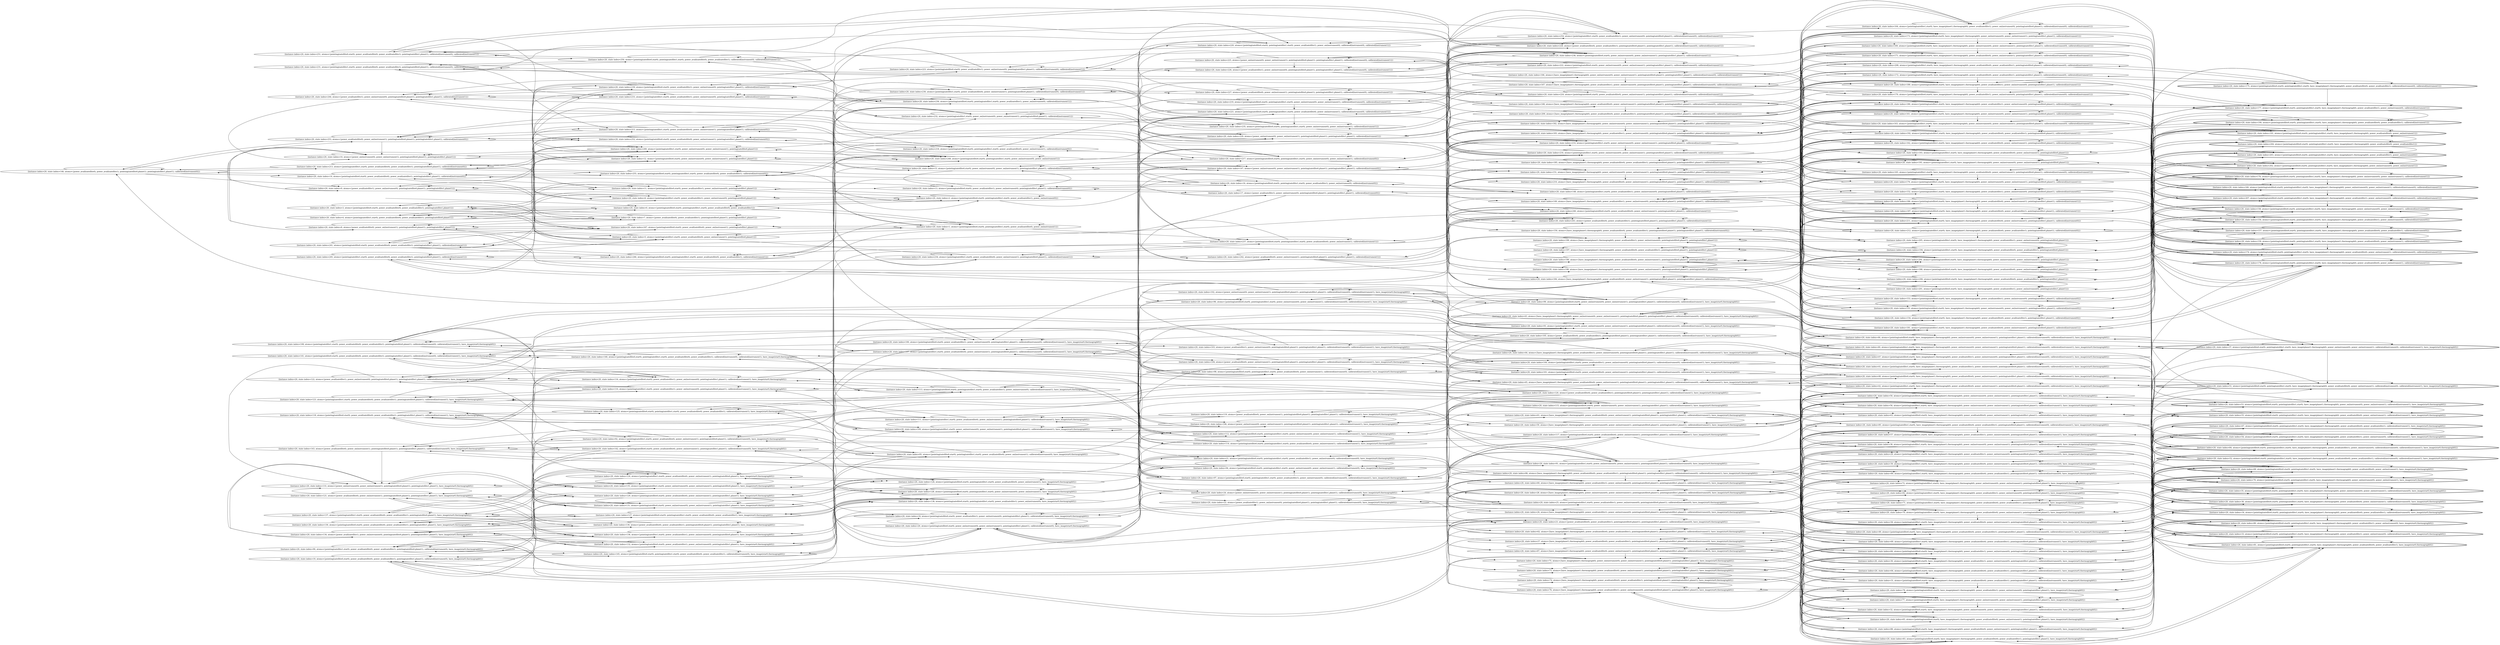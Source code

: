 digraph {
rankdir="LR"
s146[label="(instance index=20, state index=146, atoms={power_avail(satellite0), power_avail(satellite1), pointing(satellite0,planet1), pointing(satellite1,planet1), calibrated(instrument0)})"]
s7[label="(instance index=20, state index=7, atoms={power_avail(satellite0), power_avail(satellite1), pointing(satellite0,planet1), pointing(satellite1,planet1)})"]
s105[label="(instance index=20, state index=105, atoms={power_avail(satellite0), power_avail(satellite1), pointing(satellite0,planet1), pointing(satellite1,planet1), calibrated(instrument0), calibrated(instrument1), have_image(star0,thermograph0)})"]
s23[label="(instance index=20, state index=23, atoms={power_avail(satellite0), power_avail(satellite1), pointing(satellite0,planet1), pointing(satellite1,planet1), calibrated(instrument0), have_image(star0,thermograph0)})"]
s139[label="(instance index=20, state index=139, atoms={power_avail(satellite0), power_avail(satellite1), pointing(satellite0,planet1), pointing(satellite1,planet1), have_image(star0,thermograph0)})"]
s120[label="(instance index=20, state index=120, atoms={power_avail(satellite0), power_avail(satellite1), pointing(satellite0,planet1), pointing(satellite1,planet1), calibrated(instrument1), have_image(star0,thermograph0)})"]
s228[label="(instance index=20, state index=228, atoms={power_avail(satellite0), power_avail(satellite1), pointing(satellite0,planet1), pointing(satellite1,planet1), calibrated(instrument0), calibrated(instrument1)})"]
s243[label="(instance index=20, state index=243, atoms={power_avail(satellite0), power_avail(satellite1), pointing(satellite0,planet1), pointing(satellite1,planet1), calibrated(instrument1)})"]
s9[label="(instance index=20, state index=9, atoms={power_avail(satellite1), power_on(instrument0), pointing(satellite0,planet1), pointing(satellite1,planet1)})"]
s122[label="(instance index=20, state index=122, atoms={power_avail(satellite1), power_on(instrument0), pointing(satellite0,planet1), pointing(satellite1,planet1), calibrated(instrument1), have_image(star0,thermograph0)})"]
s134[label="(instance index=20, state index=134, atoms={power_avail(satellite1), power_on(instrument0), pointing(satellite0,planet1), pointing(satellite1,planet1), have_image(star0,thermograph0)})"]
s14[label="(instance index=20, state index=14, atoms={pointing(satellite0,star0), power_avail(satellite0), power_avail(satellite1), pointing(satellite1,planet1), calibrated(instrument0)})"]
s253[label="(instance index=20, state index=253, atoms={power_avail(satellite0), power_on(instrument1), pointing(satellite0,planet1), pointing(satellite1,planet1), calibrated(instrument0)})"]
s213[label="(instance index=20, state index=213, atoms={pointing(satellite1,star0), power_avail(satellite0), power_avail(satellite1), pointing(satellite0,planet1), calibrated(instrument0)})"]
s10[label="(instance index=20, state index=10, atoms={power_on(instrument0), power_on(instrument1), pointing(satellite0,planet1), pointing(satellite1,planet1)})"]
s3[label="(instance index=20, state index=3, atoms={pointing(satellite0,star0), power_avail(satellite0), power_avail(satellite1), pointing(satellite1,planet1)})"]
s8[label="(instance index=20, state index=8, atoms={power_avail(satellite0), power_on(instrument1), pointing(satellite0,planet1), pointing(satellite1,planet1)})"]
s4[label="(instance index=20, state index=4, atoms={pointing(satellite1,star0), power_avail(satellite0), power_avail(satellite1), pointing(satellite0,planet1)})"]
s19[label="(instance index=20, state index=19, atoms={pointing(satellite0,star0), power_avail(satellite0), power_avail(satellite1), pointing(satellite1,planet1), calibrated(instrument0), have_image(star0,thermograph0)})"]
s141[label="(instance index=20, state index=141, atoms={pointing(satellite0,star0), power_avail(satellite0), power_avail(satellite1), pointing(satellite1,planet1), calibrated(instrument0), calibrated(instrument1), have_image(star0,thermograph0)})"]
s143[label="(instance index=20, state index=143, atoms={power_avail(satellite0), power_on(instrument1), pointing(satellite0,planet1), pointing(satellite1,planet1), calibrated(instrument0), have_image(star0,thermograph0)})"]
s108[label="(instance index=20, state index=108, atoms={pointing(satellite1,star0), power_avail(satellite0), power_avail(satellite1), pointing(satellite0,planet1), calibrated(instrument0), calibrated(instrument1), have_image(star0,thermograph0)})"]
s90[label="(instance index=20, state index=90, atoms={pointing(satellite1,star0), power_avail(satellite0), power_avail(satellite1), pointing(satellite0,planet1), calibrated(instrument0), have_image(star0,thermograph0)})"]
s133[label="(instance index=20, state index=133, atoms={power_on(instrument0), power_on(instrument1), pointing(satellite0,planet1), pointing(satellite1,planet1), have_image(star0,thermograph0)})"]
s130[label="(instance index=20, state index=130, atoms={pointing(satellite0,star0), power_avail(satellite0), power_avail(satellite1), pointing(satellite1,planet1), have_image(star0,thermograph0)})"]
s118[label="(instance index=20, state index=118, atoms={pointing(satellite0,star0), power_avail(satellite0), power_avail(satellite1), pointing(satellite1,planet1), calibrated(instrument1), have_image(star0,thermograph0)})"]
s137[label="(instance index=20, state index=137, atoms={pointing(satellite1,star0), power_avail(satellite0), power_avail(satellite1), pointing(satellite0,planet1), have_image(star0,thermograph0)})"]
s123[label="(instance index=20, state index=123, atoms={pointing(satellite1,star0), power_avail(satellite0), power_avail(satellite1), pointing(satellite0,planet1), calibrated(instrument1), have_image(star0,thermograph0)})"]
s121[label="(instance index=20, state index=121, atoms={power_avail(satellite0), power_on(instrument1), pointing(satellite0,planet1), pointing(satellite1,planet1), have_image(star0,thermograph0)})"]
s245[label="(instance index=20, state index=245, atoms={pointing(satellite1,star0), power_avail(satellite0), power_avail(satellite1), pointing(satellite0,planet1), calibrated(instrument1)})"]
s231[label="(instance index=20, state index=231, atoms={pointing(satellite1,star0), power_avail(satellite0), power_avail(satellite1), pointing(satellite0,planet1), calibrated(instrument0), calibrated(instrument1)})"]
s251[label="(instance index=20, state index=251, atoms={pointing(satellite0,star0), power_avail(satellite0), power_avail(satellite1), pointing(satellite1,planet1), calibrated(instrument0), calibrated(instrument1)})"]
s244[label="(instance index=20, state index=244, atoms={power_avail(satellite1), power_on(instrument0), pointing(satellite0,planet1), pointing(satellite1,planet1), calibrated(instrument1)})"]
s241[label="(instance index=20, state index=241, atoms={pointing(satellite0,star0), power_avail(satellite0), power_avail(satellite1), pointing(satellite1,planet1), calibrated(instrument1)})"]
s6[label="(instance index=20, state index=6, atoms={pointing(satellite1,star0), power_avail(satellite1), power_on(instrument0), pointing(satellite0,planet1)})"]
s11[label="(instance index=20, state index=11, atoms={pointing(satellite0,star0), power_avail(satellite1), power_on(instrument0), pointing(satellite1,planet1)})"]
s110[label="(instance index=20, state index=110, atoms={pointing(satellite1,star0), power_avail(satellite1), power_on(instrument0), pointing(satellite0,planet1), calibrated(instrument1), have_image(star0,thermograph0)})"]
s116[label="(instance index=20, state index=116, atoms={pointing(satellite0,star0), power_avail(satellite1), power_on(instrument0), pointing(satellite1,planet1), calibrated(instrument1), have_image(star0,thermograph0)})"]
s136[label="(instance index=20, state index=136, atoms={pointing(satellite1,star0), power_avail(satellite1), power_on(instrument0), pointing(satellite0,planet1), have_image(star0,thermograph0)})"]
s132[label="(instance index=20, state index=132, atoms={pointing(satellite0,star0), power_avail(satellite1), power_on(instrument0), pointing(satellite1,planet1), have_image(star0,thermograph0)})"]
s255[label="(instance index=20, state index=255, atoms={pointing(satellite0,star0), pointing(satellite1,star0), power_avail(satellite0), power_avail(satellite1), calibrated(instrument0)})"]
s252[label="(instance index=20, state index=252, atoms={pointing(satellite0,star0), power_avail(satellite0), power_on(instrument1), pointing(satellite1,planet1), calibrated(instrument0)})"]
s215[label="(instance index=20, state index=215, atoms={pointing(satellite1,star0), power_avail(satellite0), power_on(instrument1), pointing(satellite0,planet1), calibrated(instrument0)})"]
s12[label="(instance index=20, state index=12, atoms={pointing(satellite0,star0), power_on(instrument0), power_on(instrument1), pointing(satellite1,planet1)})"]
s249[label="(instance index=20, state index=249, atoms={pointing(satellite1,star0), power_on(instrument0), power_on(instrument1), pointing(satellite0,planet1)})"]
s247[label="(instance index=20, state index=247, atoms={pointing(satellite0,star0), power_avail(satellite0), power_on(instrument1), pointing(satellite1,planet1)})"]
s0[label="(instance index=20, state index=0, atoms={pointing(satellite0,star0), pointing(satellite1,star0), power_avail(satellite0), power_avail(satellite1)})"]
s5[label="(instance index=20, state index=5, atoms={pointing(satellite1,star0), power_avail(satellite0), power_on(instrument1), pointing(satellite0,planet1)})"]
s145[label="(instance index=20, state index=145, atoms={pointing(satellite0,star0), pointing(satellite1,star0), power_avail(satellite0), power_avail(satellite1), calibrated(instrument0), have_image(star0,thermograph0)})"]
s142[label="(instance index=20, state index=142, atoms={pointing(satellite0,star0), power_avail(satellite0), power_on(instrument1), pointing(satellite1,planet1), calibrated(instrument0), have_image(star0,thermograph0)})"]
s140[label="(instance index=20, state index=140, atoms={pointing(satellite0,star0), pointing(satellite1,star0), power_avail(satellite0), power_avail(satellite1), calibrated(instrument0), calibrated(instrument1), have_image(star0,thermograph0)})"]
s92[label="(instance index=20, state index=92, atoms={pointing(satellite1,star0), power_avail(satellite0), power_on(instrument1), pointing(satellite0,planet1), calibrated(instrument0), have_image(star0,thermograph0)})"]
s131[label="(instance index=20, state index=131, atoms={pointing(satellite0,star0), power_on(instrument0), power_on(instrument1), pointing(satellite1,planet1), have_image(star0,thermograph0)})"]
s135[label="(instance index=20, state index=135, atoms={pointing(satellite1,star0), power_on(instrument0), power_on(instrument1), pointing(satellite0,planet1), have_image(star0,thermograph0)})"]
s129[label="(instance index=20, state index=129, atoms={pointing(satellite0,star0), power_avail(satellite0), power_on(instrument1), pointing(satellite1,planet1), have_image(star0,thermograph0)})"]
s127[label="(instance index=20, state index=127, atoms={pointing(satellite0,star0), pointing(satellite1,star0), power_avail(satellite0), power_avail(satellite1), have_image(star0,thermograph0)})"]
s125[label="(instance index=20, state index=125, atoms={pointing(satellite0,star0), pointing(satellite1,star0), power_avail(satellite0), power_avail(satellite1), calibrated(instrument1), have_image(star0,thermograph0)})"]
s124[label="(instance index=20, state index=124, atoms={pointing(satellite1,star0), power_avail(satellite0), power_on(instrument1), pointing(satellite0,planet1), have_image(star0,thermograph0)})"]
s250[label="(instance index=20, state index=250, atoms={pointing(satellite0,star0), pointing(satellite1,star0), power_avail(satellite0), power_avail(satellite1), calibrated(instrument0), calibrated(instrument1)})"]
s246[label="(instance index=20, state index=246, atoms={pointing(satellite0,star0), pointing(satellite1,star0), power_avail(satellite0), power_avail(satellite1), calibrated(instrument1)})"]
s233[label="(instance index=20, state index=233, atoms={pointing(satellite1,star0), power_avail(satellite1), power_on(instrument0), pointing(satellite0,planet1), calibrated(instrument1)})"]
s239[label="(instance index=20, state index=239, atoms={pointing(satellite0,star0), power_avail(satellite1), power_on(instrument0), pointing(satellite1,planet1), calibrated(instrument1)})"]
s2[label="(instance index=20, state index=2, atoms={pointing(satellite0,star0), pointing(satellite1,star0), power_avail(satellite1), power_on(instrument0)})"]
s13[label="(instance index=20, state index=13, atoms={pointing(satellite0,star0), power_avail(satellite1), power_on(instrument0), pointing(satellite1,planet1), calibrated(instrument0)})"]
s15[label="(instance index=20, state index=15, atoms={pointing(satellite0,star0), power_on(instrument0), power_on(instrument1), pointing(satellite1,planet1), calibrated(instrument0)})"]
s113[label="(instance index=20, state index=113, atoms={pointing(satellite0,star0), pointing(satellite1,star0), power_avail(satellite1), power_on(instrument0), calibrated(instrument1), have_image(star0,thermograph0)})"]
s100[label="(instance index=20, state index=100, atoms={pointing(satellite0,star0), power_avail(satellite1), power_on(instrument0), pointing(satellite1,planet1), calibrated(instrument0), calibrated(instrument1), have_image(star0,thermograph0)})"]
s138[label="(instance index=20, state index=138, atoms={pointing(satellite0,star0), pointing(satellite1,star0), power_avail(satellite1), power_on(instrument0), have_image(star0,thermograph0)})"]
s18[label="(instance index=20, state index=18, atoms={pointing(satellite0,star0), power_avail(satellite1), power_on(instrument0), pointing(satellite1,planet1), calibrated(instrument0), have_image(star0,thermograph0)})"]
s20[label="(instance index=20, state index=20, atoms={pointing(satellite0,star0), power_on(instrument0), power_on(instrument1), pointing(satellite1,planet1), calibrated(instrument0), have_image(star0,thermograph0)})"]
s218[label="(instance index=20, state index=218, atoms={pointing(satellite0,star0), pointing(satellite1,star0), power_avail(satellite0), power_on(instrument1), calibrated(instrument0)})"]
s230[label="(instance index=20, state index=230, atoms={pointing(satellite1,star0), power_avail(satellite0), power_on(instrument1), pointing(satellite0,planet1), calibrated(instrument0), calibrated(instrument1)})"]
s248[label="(instance index=20, state index=248, atoms={pointing(satellite0,star0), pointing(satellite1,star0), power_on(instrument0), power_on(instrument1)})"]
s232[label="(instance index=20, state index=232, atoms={pointing(satellite1,star0), power_on(instrument0), power_on(instrument1), pointing(satellite0,planet1), calibrated(instrument1)})"]
s1[label="(instance index=20, state index=1, atoms={pointing(satellite0,star0), pointing(satellite1,star0), power_avail(satellite0), power_on(instrument1)})"]
s234[label="(instance index=20, state index=234, atoms={pointing(satellite1,star0), power_avail(satellite0), power_on(instrument1), pointing(satellite0,planet1), calibrated(instrument1)})"]
s95[label="(instance index=20, state index=95, atoms={pointing(satellite0,star0), pointing(satellite1,star0), power_avail(satellite0), power_on(instrument1), calibrated(instrument0), have_image(star0,thermograph0)})"]
s107[label="(instance index=20, state index=107, atoms={pointing(satellite1,star0), power_avail(satellite0), power_on(instrument1), pointing(satellite0,planet1), calibrated(instrument0), calibrated(instrument1), have_image(star0,thermograph0)})"]
s128[label="(instance index=20, state index=128, atoms={pointing(satellite0,star0), pointing(satellite1,star0), power_on(instrument0), power_on(instrument1), have_image(star0,thermograph0)})"]
s109[label="(instance index=20, state index=109, atoms={pointing(satellite1,star0), power_on(instrument0), power_on(instrument1), pointing(satellite0,planet1), calibrated(instrument1), have_image(star0,thermograph0)})"]
s126[label="(instance index=20, state index=126, atoms={pointing(satellite0,star0), pointing(satellite1,star0), power_avail(satellite0), power_on(instrument1), have_image(star0,thermograph0)})"]
s111[label="(instance index=20, state index=111, atoms={pointing(satellite1,star0), power_avail(satellite0), power_on(instrument1), pointing(satellite0,planet1), calibrated(instrument1), have_image(star0,thermograph0)})"]
s236[label="(instance index=20, state index=236, atoms={pointing(satellite0,star0), pointing(satellite1,star0), power_avail(satellite1), power_on(instrument0), calibrated(instrument1)})"]
s223[label="(instance index=20, state index=223, atoms={pointing(satellite0,star0), power_avail(satellite1), power_on(instrument0), pointing(satellite1,planet1), calibrated(instrument0), calibrated(instrument1)})"]
s16[label="(instance index=20, state index=16, atoms={pointing(satellite0,star0), pointing(satellite1,star0), power_avail(satellite1), power_on(instrument0), calibrated(instrument0)})"]
s17[label="(instance index=20, state index=17, atoms={power_avail(satellite1), power_on(instrument0), pointing(satellite0,planet1), pointing(satellite1,planet1), calibrated(instrument0)})"]
s217[label="(instance index=20, state index=217, atoms={pointing(satellite0,star0), pointing(satellite1,star0), power_on(instrument0), power_on(instrument1), calibrated(instrument0)})"]
s147[label="(instance index=20, state index=147, atoms={power_on(instrument0), power_on(instrument1), pointing(satellite0,planet1), pointing(satellite1,planet1), calibrated(instrument0)})"]
s97[label="(instance index=20, state index=97, atoms={pointing(satellite0,star0), pointing(satellite1,star0), power_avail(satellite1), power_on(instrument0), calibrated(instrument0), calibrated(instrument1), have_image(star0,thermograph0)})"]
s103[label="(instance index=20, state index=103, atoms={power_avail(satellite1), power_on(instrument0), pointing(satellite0,planet1), pointing(satellite1,planet1), calibrated(instrument0), calibrated(instrument1), have_image(star0,thermograph0)})"]
s219[label="(instance index=20, state index=219, atoms={pointing(satellite0,star0), pointing(satellite1,star0), power_on(instrument0), power_on(instrument1), calibrated(instrument0), calibrated(instrument1)})"]
s225[label="(instance index=20, state index=225, atoms={power_on(instrument0), power_on(instrument1), pointing(satellite0,planet1), pointing(satellite1,planet1), calibrated(instrument0), calibrated(instrument1)})"]
s21[label="(instance index=20, state index=21, atoms={pointing(satellite0,star0), pointing(satellite1,star0), power_avail(satellite1), power_on(instrument0), calibrated(instrument0), have_image(star0,thermograph0)})"]
s22[label="(instance index=20, state index=22, atoms={power_avail(satellite1), power_on(instrument0), pointing(satellite0,planet1), pointing(satellite1,planet1), calibrated(instrument0), have_image(star0,thermograph0)})"]
s94[label="(instance index=20, state index=94, atoms={pointing(satellite0,star0), pointing(satellite1,star0), power_on(instrument0), power_on(instrument1), calibrated(instrument0), have_image(star0,thermograph0)})"]
s24[label="(instance index=20, state index=24, atoms={power_on(instrument0), power_on(instrument1), pointing(satellite0,planet1), pointing(satellite1,planet1), calibrated(instrument0), have_image(star0,thermograph0)})"]
s96[label="(instance index=20, state index=96, atoms={pointing(satellite0,star0), pointing(satellite1,star0), power_on(instrument0), power_on(instrument1), calibrated(instrument0), calibrated(instrument1), have_image(star0,thermograph0)})"]
s102[label="(instance index=20, state index=102, atoms={power_on(instrument0), power_on(instrument1), pointing(satellite0,planet1), pointing(satellite1,planet1), calibrated(instrument0), calibrated(instrument1), have_image(star0,thermograph0)})"]
s221[label="(instance index=20, state index=221, atoms={pointing(satellite0,star0), pointing(satellite1,star0), power_avail(satellite0), power_on(instrument1), calibrated(instrument0), calibrated(instrument1)})"]
s227[label="(instance index=20, state index=227, atoms={power_avail(satellite0), power_on(instrument1), pointing(satellite0,planet1), pointing(satellite1,planet1), calibrated(instrument0), calibrated(instrument1)})"]
s235[label="(instance index=20, state index=235, atoms={pointing(satellite0,star0), pointing(satellite1,star0), power_on(instrument0), power_on(instrument1), calibrated(instrument1)})"]
s229[label="(instance index=20, state index=229, atoms={power_on(instrument0), power_on(instrument1), pointing(satellite0,planet1), pointing(satellite1,planet1), calibrated(instrument1)})"]
s237[label="(instance index=20, state index=237, atoms={pointing(satellite0,star0), pointing(satellite1,star0), power_avail(satellite0), power_on(instrument1), calibrated(instrument1)})"]
s242[label="(instance index=20, state index=242, atoms={power_avail(satellite0), power_on(instrument1), pointing(satellite0,planet1), pointing(satellite1,planet1), calibrated(instrument1)})"]
s98[label="(instance index=20, state index=98, atoms={pointing(satellite0,star0), pointing(satellite1,star0), power_avail(satellite0), power_on(instrument1), calibrated(instrument0), calibrated(instrument1), have_image(star0,thermograph0)})"]
s104[label="(instance index=20, state index=104, atoms={power_avail(satellite0), power_on(instrument1), pointing(satellite0,planet1), pointing(satellite1,planet1), calibrated(instrument0), calibrated(instrument1), have_image(star0,thermograph0)})"]
s112[label="(instance index=20, state index=112, atoms={pointing(satellite0,star0), pointing(satellite1,star0), power_on(instrument0), power_on(instrument1), calibrated(instrument1), have_image(star0,thermograph0)})"]
s106[label="(instance index=20, state index=106, atoms={power_on(instrument0), power_on(instrument1), pointing(satellite0,planet1), pointing(satellite1,planet1), calibrated(instrument1), have_image(star0,thermograph0)})"]
s114[label="(instance index=20, state index=114, atoms={pointing(satellite0,star0), pointing(satellite1,star0), power_avail(satellite0), power_on(instrument1), calibrated(instrument1), have_image(star0,thermograph0)})"]
s119[label="(instance index=20, state index=119, atoms={power_avail(satellite0), power_on(instrument1), pointing(satellite0,planet1), pointing(satellite1,planet1), calibrated(instrument1), have_image(star0,thermograph0)})"]
s220[label="(instance index=20, state index=220, atoms={pointing(satellite0,star0), pointing(satellite1,star0), power_avail(satellite1), power_on(instrument0), calibrated(instrument0), calibrated(instrument1)})"]
s226[label="(instance index=20, state index=226, atoms={power_avail(satellite1), power_on(instrument0), pointing(satellite0,planet1), pointing(satellite1,planet1), calibrated(instrument0), calibrated(instrument1)})"]
s148[label="(instance index=20, state index=148, atoms={pointing(satellite1,star0), power_avail(satellite1), power_on(instrument0), pointing(satellite0,planet1), calibrated(instrument0)})"]
s149[label="(instance index=20, state index=149, atoms={have_image(planet1,thermograph0), power_avail(satellite1), power_on(instrument0), pointing(satellite0,planet1), pointing(satellite1,planet1), calibrated(instrument0)})"]
s150[label="(instance index=20, state index=150, atoms={have_image(planet1,thermograph0), power_avail(satellite0), power_avail(satellite1), pointing(satellite0,planet1), pointing(satellite1,planet1), calibrated(instrument0)})"]
s214[label="(instance index=20, state index=214, atoms={pointing(satellite1,star0), power_on(instrument0), power_on(instrument1), pointing(satellite0,planet1), calibrated(instrument0)})"]
s151[label="(instance index=20, state index=151, atoms={have_image(planet1,thermograph0), power_on(instrument0), power_on(instrument1), pointing(satellite0,planet1), pointing(satellite1,planet1), calibrated(instrument0)})"]
s144[label="(instance index=20, state index=144, atoms={pointing(satellite1,star0), power_avail(satellite1), power_on(instrument0), pointing(satellite0,planet1), calibrated(instrument0), calibrated(instrument1), have_image(star0,thermograph0)})"]
s44[label="(instance index=20, state index=44, atoms={have_image(planet1,thermograph0), power_avail(satellite1), power_on(instrument0), pointing(satellite0,planet1), pointing(satellite1,planet1), calibrated(instrument0), calibrated(instrument1), have_image(star0,thermograph0)})"]
s210[label="(instance index=20, state index=210, atoms={have_image(planet1,thermograph0), power_avail(satellite0), power_on(instrument1), pointing(satellite0,planet1), pointing(satellite1,planet1), calibrated(instrument0)})"]
s216[label="(instance index=20, state index=216, atoms={pointing(satellite1,star0), power_on(instrument0), power_on(instrument1), pointing(satellite0,planet1), calibrated(instrument0), calibrated(instrument1)})"]
s222[label="(instance index=20, state index=222, atoms={pointing(satellite0,star0), power_on(instrument0), power_on(instrument1), pointing(satellite1,planet1), calibrated(instrument0), calibrated(instrument1)})"]
s166[label="(instance index=20, state index=166, atoms={have_image(planet1,thermograph0), power_on(instrument0), power_on(instrument1), pointing(satellite0,planet1), pointing(satellite1,planet1), calibrated(instrument0), calibrated(instrument1)})"]
s25[label="(instance index=20, state index=25, atoms={pointing(satellite1,star0), power_avail(satellite1), power_on(instrument0), pointing(satellite0,planet1), calibrated(instrument0), have_image(star0,thermograph0)})"]
s26[label="(instance index=20, state index=26, atoms={have_image(planet1,thermograph0), power_avail(satellite1), power_on(instrument0), pointing(satellite0,planet1), pointing(satellite1,planet1), calibrated(instrument0), have_image(star0,thermograph0)})"]
s27[label="(instance index=20, state index=27, atoms={have_image(planet1,thermograph0), power_avail(satellite0), power_avail(satellite1), pointing(satellite0,planet1), pointing(satellite1,planet1), calibrated(instrument0), have_image(star0,thermograph0)})"]
s91[label="(instance index=20, state index=91, atoms={pointing(satellite1,star0), power_on(instrument0), power_on(instrument1), pointing(satellite0,planet1), calibrated(instrument0), have_image(star0,thermograph0)})"]
s28[label="(instance index=20, state index=28, atoms={have_image(planet1,thermograph0), power_on(instrument0), power_on(instrument1), pointing(satellite0,planet1), pointing(satellite1,planet1), calibrated(instrument0), have_image(star0,thermograph0)})"]
s87[label="(instance index=20, state index=87, atoms={have_image(planet1,thermograph0), power_avail(satellite0), power_on(instrument1), pointing(satellite0,planet1), pointing(satellite1,planet1), calibrated(instrument0), have_image(star0,thermograph0)})"]
s60[label="(instance index=20, state index=60, atoms={have_image(planet1,thermograph0), power_avail(satellite1), power_on(instrument0), pointing(satellite0,planet1), pointing(satellite1,planet1), calibrated(instrument1), have_image(star0,thermograph0)})"]
s73[label="(instance index=20, state index=73, atoms={have_image(planet1,thermograph0), power_avail(satellite0), power_on(instrument1), pointing(satellite0,planet1), pointing(satellite1,planet1), have_image(star0,thermograph0)})"]
s209[label="(instance index=20, state index=209, atoms={have_image(planet1,thermograph0), power_avail(satellite0), power_avail(satellite1), pointing(satellite0,planet1), pointing(satellite1,planet1), calibrated(instrument0), calibrated(instrument1)})"]
s61[label="(instance index=20, state index=61, atoms={have_image(planet1,thermograph0), power_avail(satellite0), power_on(instrument1), pointing(satellite0,planet1), pointing(satellite1,planet1), calibrated(instrument1), have_image(star0,thermograph0)})"]
s197[label="(instance index=20, state index=197, atoms={have_image(planet1,thermograph0), power_avail(satellite0), power_avail(satellite1), pointing(satellite0,planet1), pointing(satellite1,planet1)})"]
s74[label="(instance index=20, state index=74, atoms={have_image(planet1,thermograph0), power_avail(satellite0), power_avail(satellite1), pointing(satellite0,planet1), pointing(satellite1,planet1), have_image(star0,thermograph0)})"]
s198[label="(instance index=20, state index=198, atoms={have_image(planet1,thermograph0), power_on(instrument0), power_on(instrument1), pointing(satellite0,planet1), pointing(satellite1,planet1)})"]
s76[label="(instance index=20, state index=76, atoms={have_image(planet1,thermograph0), power_avail(satellite1), power_on(instrument0), pointing(satellite0,planet1), pointing(satellite1,planet1), have_image(star0,thermograph0)})"]
s183[label="(instance index=20, state index=183, atoms={have_image(planet1,thermograph0), power_avail(satellite1), power_on(instrument0), pointing(satellite0,planet1), pointing(satellite1,planet1), calibrated(instrument1)})"]
s199[label="(instance index=20, state index=199, atoms={have_image(planet1,thermograph0), power_avail(satellite1), power_on(instrument0), pointing(satellite0,planet1), pointing(satellite1,planet1)})"]
s184[label="(instance index=20, state index=184, atoms={have_image(planet1,thermograph0), power_avail(satellite0), power_on(instrument1), pointing(satellite0,planet1), pointing(satellite1,planet1), calibrated(instrument1)})"]
s182[label="(instance index=20, state index=182, atoms={have_image(planet1,thermograph0), power_on(instrument0), power_on(instrument1), pointing(satellite0,planet1), pointing(satellite1,planet1), calibrated(instrument1)})"]
s75[label="(instance index=20, state index=75, atoms={have_image(planet1,thermograph0), power_on(instrument0), power_on(instrument1), pointing(satellite0,planet1), pointing(satellite1,planet1), have_image(star0,thermograph0)})"]
s43[label="(instance index=20, state index=43, atoms={have_image(planet1,thermograph0), power_on(instrument0), power_on(instrument1), pointing(satellite0,planet1), pointing(satellite1,planet1), calibrated(instrument0), calibrated(instrument1), have_image(star0,thermograph0)})"]
s185[label="(instance index=20, state index=185, atoms={have_image(planet1,thermograph0), power_avail(satellite0), power_avail(satellite1), pointing(satellite0,planet1), pointing(satellite1,planet1), calibrated(instrument1)})"]
s196[label="(instance index=20, state index=196, atoms={have_image(planet1,thermograph0), power_avail(satellite0), power_on(instrument1), pointing(satellite0,planet1), pointing(satellite1,planet1)})"]
s59[label="(instance index=20, state index=59, atoms={have_image(planet1,thermograph0), power_on(instrument0), power_on(instrument1), pointing(satellite0,planet1), pointing(satellite1,planet1), calibrated(instrument1), have_image(star0,thermograph0)})"]
s62[label="(instance index=20, state index=62, atoms={have_image(planet1,thermograph0), power_avail(satellite0), power_avail(satellite1), pointing(satellite0,planet1), pointing(satellite1,planet1), calibrated(instrument1), have_image(star0,thermograph0)})"]
s45[label="(instance index=20, state index=45, atoms={have_image(planet1,thermograph0), power_avail(satellite0), power_on(instrument1), pointing(satellite0,planet1), pointing(satellite1,planet1), calibrated(instrument0), calibrated(instrument1), have_image(star0,thermograph0)})"]
s167[label="(instance index=20, state index=167, atoms={have_image(planet1,thermograph0), power_avail(satellite1), power_on(instrument0), pointing(satellite0,planet1), pointing(satellite1,planet1), calibrated(instrument0), calibrated(instrument1)})"]
s168[label="(instance index=20, state index=168, atoms={have_image(planet1,thermograph0), power_avail(satellite0), power_on(instrument1), pointing(satellite0,planet1), pointing(satellite1,planet1), calibrated(instrument0), calibrated(instrument1)})"]
s254[label="(instance index=20, state index=254, atoms={pointing(satellite1,star0), power_avail(satellite1), power_on(instrument0), pointing(satellite0,planet1), calibrated(instrument0), calibrated(instrument1)})"]
s117[label="(instance index=20, state index=117, atoms={pointing(satellite0,star0), power_avail(satellite0), power_on(instrument1), pointing(satellite1,planet1), calibrated(instrument1), have_image(star0,thermograph0)})"]
s115[label="(instance index=20, state index=115, atoms={pointing(satellite0,star0), power_on(instrument0), power_on(instrument1), pointing(satellite1,planet1), calibrated(instrument1), have_image(star0,thermograph0)})"]
s86[label="(instance index=20, state index=86, atoms={have_image(planet1,thermograph0), power_avail(satellite0), power_avail(satellite1), pointing(satellite0,planet1), pointing(satellite1,planet1), calibrated(instrument0), calibrated(instrument1), have_image(star0,thermograph0)})"]
s101[label="(instance index=20, state index=101, atoms={pointing(satellite0,star0), power_avail(satellite0), power_on(instrument1), pointing(satellite1,planet1), calibrated(instrument0), calibrated(instrument1), have_image(star0,thermograph0)})"]
s240[label="(instance index=20, state index=240, atoms={pointing(satellite0,star0), power_avail(satellite0), power_on(instrument1), pointing(satellite1,planet1), calibrated(instrument1)})"]
s238[label="(instance index=20, state index=238, atoms={pointing(satellite0,star0), power_on(instrument0), power_on(instrument1), pointing(satellite1,planet1), calibrated(instrument1)})"]
s224[label="(instance index=20, state index=224, atoms={pointing(satellite0,star0), power_avail(satellite0), power_on(instrument1), pointing(satellite1,planet1), calibrated(instrument0), calibrated(instrument1)})"]
s99[label="(instance index=20, state index=99, atoms={pointing(satellite0,star0), power_on(instrument0), power_on(instrument1), pointing(satellite1,planet1), calibrated(instrument0), calibrated(instrument1), have_image(star0,thermograph0)})"]
s93[label="(instance index=20, state index=93, atoms={pointing(satellite1,star0), power_on(instrument0), power_on(instrument1), pointing(satellite0,planet1), calibrated(instrument0), calibrated(instrument1), have_image(star0,thermograph0)})"]
s49[label="(instance index=20, state index=49, atoms={pointing(satellite0,star0), have_image(planet1,thermograph0), power_avail(satellite0), power_avail(satellite1), pointing(satellite1,planet1), calibrated(instrument0), calibrated(instrument1), have_image(star0,thermograph0)})"]
s50[label="(instance index=20, state index=50, atoms={pointing(satellite0,star0), have_image(planet1,thermograph0), power_on(instrument0), power_on(instrument1), pointing(satellite1,planet1), calibrated(instrument1), have_image(star0,thermograph0)})"]
s66[label="(instance index=20, state index=66, atoms={pointing(satellite0,star0), have_image(planet1,thermograph0), power_avail(satellite1), power_on(instrument0), pointing(satellite1,planet1), calibrated(instrument1), have_image(star0,thermograph0)})"]
s193[label="(instance index=20, state index=193, atoms={pointing(satellite1,star0), have_image(planet1,thermograph0), power_avail(satellite0), power_on(instrument1), pointing(satellite0,planet1)})"]
s63[label="(instance index=20, state index=63, atoms={pointing(satellite0,star0), have_image(planet1,thermograph0), power_avail(satellite0), power_on(instrument1), pointing(satellite1,planet1), calibrated(instrument1), have_image(star0,thermograph0)})"]
s205[label="(instance index=20, state index=205, atoms={pointing(satellite1,star0), have_image(planet1,thermograph0), power_avail(satellite1), power_on(instrument0), pointing(satellite0,planet1)})"]
s78[label="(instance index=20, state index=78, atoms={pointing(satellite0,star0), have_image(planet1,thermograph0), power_avail(satellite1), power_on(instrument0), pointing(satellite1,planet1), have_image(star0,thermograph0)})"]
s192[label="(instance index=20, state index=192, atoms={pointing(satellite1,star0), have_image(planet1,thermograph0), power_avail(satellite0), power_avail(satellite1), pointing(satellite0,planet1), calibrated(instrument1)})"]
s65[label="(instance index=20, state index=65, atoms={pointing(satellite0,star0), have_image(planet1,thermograph0), power_avail(satellite0), power_on(instrument1), pointing(satellite1,planet1), have_image(star0,thermograph0)})"]
s187[label="(instance index=20, state index=187, atoms={pointing(satellite0,star0), have_image(planet1,thermograph0), power_avail(satellite0), power_avail(satellite1), pointing(satellite1,planet1), calibrated(instrument1)})"]
s195[label="(instance index=20, state index=195, atoms={pointing(satellite1,star0), have_image(planet1,thermograph0), power_on(instrument0), power_on(instrument1), pointing(satellite0,planet1)})"]
s77[label="(instance index=20, state index=77, atoms={pointing(satellite0,star0), have_image(planet1,thermograph0), power_on(instrument0), power_on(instrument1), pointing(satellite1,planet1), have_image(star0,thermograph0)})"]
s200[label="(instance index=20, state index=200, atoms={pointing(satellite0,star0), have_image(planet1,thermograph0), power_on(instrument0), power_on(instrument1), pointing(satellite1,planet1)})"]
s82[label="(instance index=20, state index=82, atoms={pointing(satellite1,star0), have_image(planet1,thermograph0), power_avail(satellite1), power_on(instrument0), pointing(satellite0,planet1), have_image(star0,thermograph0)})"]
s188[label="(instance index=20, state index=188, atoms={pointing(satellite0,star0), have_image(planet1,thermograph0), power_avail(satellite0), power_on(instrument1), pointing(satellite1,planet1)})"]
s70[label="(instance index=20, state index=70, atoms={pointing(satellite1,star0), have_image(planet1,thermograph0), power_avail(satellite0), power_on(instrument1), pointing(satellite0,planet1), have_image(star0,thermograph0)})"]
s206[label="(instance index=20, state index=206, atoms={pointing(satellite0,star0), have_image(planet1,thermograph0), power_avail(satellite0), power_avail(satellite1), pointing(satellite1,planet1)})"]
s194[label="(instance index=20, state index=194, atoms={pointing(satellite1,star0), have_image(planet1,thermograph0), power_avail(satellite0), power_avail(satellite1), pointing(satellite0,planet1)})"]
s201[label="(instance index=20, state index=201, atoms={pointing(satellite0,star0), have_image(planet1,thermograph0), power_avail(satellite1), power_on(instrument0), pointing(satellite1,planet1)})"]
s83[label="(instance index=20, state index=83, atoms={pointing(satellite0,star0), have_image(planet1,thermograph0), power_avail(satellite0), power_avail(satellite1), pointing(satellite1,planet1), have_image(star0,thermograph0)})"]
s71[label="(instance index=20, state index=71, atoms={pointing(satellite1,star0), have_image(planet1,thermograph0), power_avail(satellite0), power_avail(satellite1), pointing(satellite0,planet1), have_image(star0,thermograph0)})"]
s164[label="(instance index=20, state index=164, atoms={pointing(satellite1,star0), have_image(planet1,thermograph0), power_avail(satellite1), power_on(instrument0), pointing(satellite0,planet1), calibrated(instrument0), calibrated(instrument1)})"]
s29[label="(instance index=20, state index=29, atoms={pointing(satellite1,star0), have_image(planet1,thermograph0), power_avail(satellite1), power_on(instrument0), pointing(satellite0,planet1), calibrated(instrument0), have_image(star0,thermograph0)})"]
s30[label="(instance index=20, state index=30, atoms={pointing(satellite0,star0), have_image(planet1,thermograph0), power_avail(satellite1), power_on(instrument0), pointing(satellite1,planet1), calibrated(instrument0), have_image(star0,thermograph0)})"]
s31[label="(instance index=20, state index=31, atoms={pointing(satellite0,star0), have_image(planet1,thermograph0), power_avail(satellite0), power_avail(satellite1), pointing(satellite1,planet1), calibrated(instrument0), have_image(star0,thermograph0)})"]
s56[label="(instance index=20, state index=56, atoms={pointing(satellite1,star0), have_image(planet1,thermograph0), power_on(instrument0), power_on(instrument1), pointing(satellite0,planet1), calibrated(instrument1), have_image(star0,thermograph0)})"]
s47[label="(instance index=20, state index=47, atoms={pointing(satellite0,star0), have_image(planet1,thermograph0), power_avail(satellite1), power_on(instrument0), pointing(satellite1,planet1), calibrated(instrument0), calibrated(instrument1), have_image(star0,thermograph0)})"]
s72[label="(instance index=20, state index=72, atoms={pointing(satellite1,star0), have_image(planet1,thermograph0), power_on(instrument0), power_on(instrument1), pointing(satellite0,planet1), have_image(star0,thermograph0)})"]
s180[label="(instance index=20, state index=180, atoms={pointing(satellite1,star0), have_image(planet1,thermograph0), power_avail(satellite1), power_on(instrument0), pointing(satellite0,planet1), calibrated(instrument1)})"]
s181[label="(instance index=20, state index=181, atoms={pointing(satellite1,star0), have_image(planet1,thermograph0), power_avail(satellite0), power_on(instrument1), pointing(satellite0,planet1), calibrated(instrument1)})"]
s64[label="(instance index=20, state index=64, atoms={pointing(satellite0,star0), have_image(planet1,thermograph0), power_avail(satellite0), power_avail(satellite1), pointing(satellite1,planet1), calibrated(instrument1), have_image(star0,thermograph0)})"]
s57[label="(instance index=20, state index=57, atoms={pointing(satellite1,star0), have_image(planet1,thermograph0), power_avail(satellite1), power_on(instrument0), pointing(satellite0,planet1), calibrated(instrument1), have_image(star0,thermograph0)})"]
s48[label="(instance index=20, state index=48, atoms={pointing(satellite0,star0), have_image(planet1,thermograph0), power_avail(satellite0), power_on(instrument1), pointing(satellite1,planet1), calibrated(instrument0), calibrated(instrument1), have_image(star0,thermograph0)})"]
s211[label="(instance index=20, state index=211, atoms={pointing(satellite0,star0), have_image(planet1,thermograph0), power_avail(satellite0), power_on(instrument1), pointing(satellite1,planet1), calibrated(instrument0)})"]
s208[label="(instance index=20, state index=208, atoms={pointing(satellite1,star0), have_image(planet1,thermograph0), power_avail(satellite0), power_avail(satellite1), pointing(satellite0,planet1), calibrated(instrument0), calibrated(instrument1)})"]
s170[label="(instance index=20, state index=170, atoms={pointing(satellite0,star0), have_image(planet1,thermograph0), power_avail(satellite1), power_on(instrument0), pointing(satellite1,planet1), calibrated(instrument0), calibrated(instrument1)})"]
s179[label="(instance index=20, state index=179, atoms={pointing(satellite1,star0), have_image(planet1,thermograph0), power_on(instrument0), power_on(instrument1), pointing(satellite0,planet1), calibrated(instrument1)})"]
s58[label="(instance index=20, state index=58, atoms={pointing(satellite1,star0), have_image(planet1,thermograph0), power_avail(satellite0), power_on(instrument1), pointing(satellite0,planet1), calibrated(instrument1), have_image(star0,thermograph0)})"]
s163[label="(instance index=20, state index=163, atoms={pointing(satellite1,star0), have_image(planet1,thermograph0), power_on(instrument0), power_on(instrument1), pointing(satellite0,planet1), calibrated(instrument0), calibrated(instrument1)})"]
s162[label="(instance index=20, state index=162, atoms={pointing(satellite1,star0), have_image(planet1,thermograph0), power_avail(satellite0), power_on(instrument1), pointing(satellite0,planet1), calibrated(instrument0)})"]
s161[label="(instance index=20, state index=161, atoms={pointing(satellite1,star0), have_image(planet1,thermograph0), power_on(instrument0), power_on(instrument1), pointing(satellite0,planet1), calibrated(instrument0)})"]
s32[label="(instance index=20, state index=32, atoms={pointing(satellite0,star0), have_image(planet1,thermograph0), power_on(instrument0), power_on(instrument1), pointing(satellite1,planet1), calibrated(instrument0), have_image(star0,thermograph0)})"]
s85[label="(instance index=20, state index=85, atoms={pointing(satellite1,star0), have_image(planet1,thermograph0), power_avail(satellite0), power_avail(satellite1), pointing(satellite0,planet1), calibrated(instrument0), calibrated(instrument1), have_image(star0,thermograph0)})"]
s212[label="(instance index=20, state index=212, atoms={pointing(satellite1,star0), have_image(planet1,thermograph0), power_avail(satellite0), power_avail(satellite1), pointing(satellite0,planet1), calibrated(instrument0)})"]
s42[label="(instance index=20, state index=42, atoms={pointing(satellite1,star0), have_image(planet1,thermograph0), power_avail(satellite0), power_on(instrument1), pointing(satellite0,planet1), calibrated(instrument0), calibrated(instrument1), have_image(star0,thermograph0)})"]
s169[label="(instance index=20, state index=169, atoms={pointing(satellite0,star0), have_image(planet1,thermograph0), power_on(instrument0), power_on(instrument1), pointing(satellite1,planet1), calibrated(instrument0), calibrated(instrument1)})"]
s69[label="(instance index=20, state index=69, atoms={pointing(satellite1,star0), have_image(planet1,thermograph0), power_avail(satellite0), power_avail(satellite1), pointing(satellite0,planet1), calibrated(instrument1), have_image(star0,thermograph0)})"]
s186[label="(instance index=20, state index=186, atoms={pointing(satellite0,star0), have_image(planet1,thermograph0), power_avail(satellite0), power_on(instrument1), pointing(satellite1,planet1), calibrated(instrument1)})"]
s189[label="(instance index=20, state index=189, atoms={pointing(satellite0,star0), have_image(planet1,thermograph0), power_avail(satellite1), power_on(instrument0), pointing(satellite1,planet1), calibrated(instrument1)})"]
s173[label="(instance index=20, state index=173, atoms={pointing(satellite0,star0), have_image(planet1,thermograph0), power_on(instrument0), power_on(instrument1), pointing(satellite1,planet1), calibrated(instrument1)})"]
s46[label="(instance index=20, state index=46, atoms={pointing(satellite0,star0), have_image(planet1,thermograph0), power_on(instrument0), power_on(instrument1), pointing(satellite1,planet1), calibrated(instrument0), calibrated(instrument1), have_image(star0,thermograph0)})"]
s172[label="(instance index=20, state index=172, atoms={pointing(satellite0,star0), have_image(planet1,thermograph0), power_avail(satellite0), power_avail(satellite1), pointing(satellite1,planet1), calibrated(instrument0), calibrated(instrument1)})"]
s165[label="(instance index=20, state index=165, atoms={pointing(satellite1,star0), have_image(planet1,thermograph0), power_avail(satellite0), power_on(instrument1), pointing(satellite0,planet1), calibrated(instrument0), calibrated(instrument1)})"]
s38[label="(instance index=20, state index=38, atoms={pointing(satellite1,star0), have_image(planet1,thermograph0), power_on(instrument0), power_on(instrument1), pointing(satellite0,planet1), calibrated(instrument0), have_image(star0,thermograph0)})"]
s171[label="(instance index=20, state index=171, atoms={pointing(satellite0,star0), have_image(planet1,thermograph0), power_avail(satellite0), power_on(instrument1), pointing(satellite1,planet1), calibrated(instrument0), calibrated(instrument1)})"]
s40[label="(instance index=20, state index=40, atoms={pointing(satellite1,star0), have_image(planet1,thermograph0), power_on(instrument0), power_on(instrument1), pointing(satellite0,planet1), calibrated(instrument0), calibrated(instrument1), have_image(star0,thermograph0)})"]
s39[label="(instance index=20, state index=39, atoms={pointing(satellite1,star0), have_image(planet1,thermograph0), power_avail(satellite0), power_on(instrument1), pointing(satellite0,planet1), calibrated(instrument0), have_image(star0,thermograph0)})"]
s88[label="(instance index=20, state index=88, atoms={pointing(satellite0,star0), have_image(planet1,thermograph0), power_avail(satellite0), power_on(instrument1), pointing(satellite1,planet1), calibrated(instrument0), have_image(star0,thermograph0)})"]
s89[label="(instance index=20, state index=89, atoms={pointing(satellite1,star0), have_image(planet1,thermograph0), power_avail(satellite0), power_avail(satellite1), pointing(satellite0,planet1), calibrated(instrument0), have_image(star0,thermograph0)})"]
s41[label="(instance index=20, state index=41, atoms={pointing(satellite1,star0), have_image(planet1,thermograph0), power_avail(satellite1), power_on(instrument0), pointing(satellite0,planet1), calibrated(instrument0), calibrated(instrument1), have_image(star0,thermograph0)})"]
s155[label="(instance index=20, state index=155, atoms={pointing(satellite0,star0), have_image(planet1,thermograph0), power_on(instrument0), power_on(instrument1), pointing(satellite1,planet1), calibrated(instrument0)})"]
s154[label="(instance index=20, state index=154, atoms={pointing(satellite0,star0), have_image(planet1,thermograph0), power_avail(satellite0), power_avail(satellite1), pointing(satellite1,planet1), calibrated(instrument0)})"]
s152[label="(instance index=20, state index=152, atoms={pointing(satellite1,star0), have_image(planet1,thermograph0), power_avail(satellite1), power_on(instrument0), pointing(satellite0,planet1), calibrated(instrument0)})"]
s153[label="(instance index=20, state index=153, atoms={pointing(satellite0,star0), have_image(planet1,thermograph0), power_avail(satellite1), power_on(instrument0), pointing(satellite1,planet1), calibrated(instrument0)})"]
s176[peripheries=2,label="(instance index=20, state index=176, atoms={pointing(satellite0,star0), pointing(satellite1,star0), have_image(planet1,thermograph0), power_on(instrument0), power_on(instrument1), calibrated(instrument1)})"]
s177[peripheries=2,label="(instance index=20, state index=177, atoms={pointing(satellite0,star0), pointing(satellite1,star0), have_image(planet1,thermograph0), power_avail(satellite1), power_on(instrument0), calibrated(instrument1)})"]
s190[peripheries=2,label="(instance index=20, state index=190, atoms={pointing(satellite0,star0), pointing(satellite1,star0), have_image(planet1,thermograph0), power_avail(satellite0), power_avail(satellite1), calibrated(instrument1)})"]
s68[peripheries=2,label="(instance index=20, state index=68, atoms={pointing(satellite0,star0), pointing(satellite1,star0), have_image(planet1,thermograph0), power_avail(satellite0), power_on(instrument1), have_image(star0,thermograph0)})"]
s204[peripheries=2,label="(instance index=20, state index=204, atoms={pointing(satellite0,star0), pointing(satellite1,star0), have_image(planet1,thermograph0), power_avail(satellite0), power_avail(satellite1)})"]
s79[peripheries=2,label="(instance index=20, state index=79, atoms={pointing(satellite0,star0), pointing(satellite1,star0), have_image(planet1,thermograph0), power_on(instrument0), power_on(instrument1), have_image(star0,thermograph0)})"]
s67[peripheries=2,label="(instance index=20, state index=67, atoms={pointing(satellite0,star0), pointing(satellite1,star0), have_image(planet1,thermograph0), power_avail(satellite0), power_avail(satellite1), calibrated(instrument1), have_image(star0,thermograph0)})"]
s37[peripheries=2,label="(instance index=20, state index=37, atoms={pointing(satellite0,star0), pointing(satellite1,star0), have_image(planet1,thermograph0), power_on(instrument0), power_on(instrument1), calibrated(instrument0), calibrated(instrument1), have_image(star0,thermograph0)})"]
s156[peripheries=2,label="(instance index=20, state index=156, atoms={pointing(satellite0,star0), pointing(satellite1,star0), have_image(planet1,thermograph0), power_avail(satellite1), power_on(instrument0), calibrated(instrument0)})"]
s157[peripheries=2,label="(instance index=20, state index=157, atoms={pointing(satellite0,star0), pointing(satellite1,star0), have_image(planet1,thermograph0), power_avail(satellite0), power_avail(satellite1), calibrated(instrument0)})"]
s158[peripheries=2,label="(instance index=20, state index=158, atoms={pointing(satellite0,star0), pointing(satellite1,star0), have_image(planet1,thermograph0), power_on(instrument0), power_on(instrument1), calibrated(instrument0)})"]
s203[peripheries=2,label="(instance index=20, state index=203, atoms={pointing(satellite0,star0), pointing(satellite1,star0), have_image(planet1,thermograph0), power_avail(satellite1), power_on(instrument0)})"]
s174[peripheries=2,label="(instance index=20, state index=174, atoms={pointing(satellite0,star0), pointing(satellite1,star0), have_image(planet1,thermograph0), power_avail(satellite0), power_on(instrument1), calibrated(instrument0), calibrated(instrument1)})"]
s53[peripheries=2,label="(instance index=20, state index=53, atoms={pointing(satellite0,star0), pointing(satellite1,star0), have_image(planet1,thermograph0), power_on(instrument0), power_on(instrument1), calibrated(instrument1), have_image(star0,thermograph0)})"]
s54[peripheries=2,label="(instance index=20, state index=54, atoms={pointing(satellite0,star0), pointing(satellite1,star0), have_image(planet1,thermograph0), power_avail(satellite1), power_on(instrument0), calibrated(instrument1), have_image(star0,thermograph0)})"]
s80[peripheries=2,label="(instance index=20, state index=80, atoms={pointing(satellite0,star0), pointing(satellite1,star0), have_image(planet1,thermograph0), power_avail(satellite1), power_on(instrument0), have_image(star0,thermograph0)})"]
s207[peripheries=2,label="(instance index=20, state index=207, atoms={pointing(satellite0,star0), pointing(satellite1,star0), have_image(planet1,thermograph0), power_avail(satellite1), power_on(instrument0), calibrated(instrument0), calibrated(instrument1)})"]
s51[peripheries=2,label="(instance index=20, state index=51, atoms={pointing(satellite0,star0), pointing(satellite1,star0), have_image(planet1,thermograph0), power_avail(satellite0), power_on(instrument1), calibrated(instrument0), calibrated(instrument1), have_image(star0,thermograph0)})"]
s178[peripheries=2,label="(instance index=20, state index=178, atoms={pointing(satellite0,star0), pointing(satellite1,star0), have_image(planet1,thermograph0), power_avail(satellite0), power_on(instrument1), calibrated(instrument1)})"]
s191[peripheries=2,label="(instance index=20, state index=191, atoms={pointing(satellite0,star0), pointing(satellite1,star0), have_image(planet1,thermograph0), power_avail(satellite0), power_on(instrument1)})"]
s175[peripheries=2,label="(instance index=20, state index=175, atoms={pointing(satellite0,star0), pointing(satellite1,star0), have_image(planet1,thermograph0), power_avail(satellite0), power_avail(satellite1), calibrated(instrument0), calibrated(instrument1)})"]
s55[peripheries=2,label="(instance index=20, state index=55, atoms={pointing(satellite0,star0), pointing(satellite1,star0), have_image(planet1,thermograph0), power_avail(satellite0), power_on(instrument1), calibrated(instrument1), have_image(star0,thermograph0)})"]
s202[peripheries=2,label="(instance index=20, state index=202, atoms={pointing(satellite0,star0), pointing(satellite1,star0), have_image(planet1,thermograph0), power_on(instrument0), power_on(instrument1)})"]
s84[peripheries=2,label="(instance index=20, state index=84, atoms={pointing(satellite0,star0), pointing(satellite1,star0), have_image(planet1,thermograph0), power_avail(satellite1), power_on(instrument0), calibrated(instrument0), calibrated(instrument1), have_image(star0,thermograph0)})"]
s81[peripheries=2,label="(instance index=20, state index=81, atoms={pointing(satellite0,star0), pointing(satellite1,star0), have_image(planet1,thermograph0), power_avail(satellite0), power_avail(satellite1), have_image(star0,thermograph0)})"]
s52[peripheries=2,label="(instance index=20, state index=52, atoms={pointing(satellite0,star0), pointing(satellite1,star0), have_image(planet1,thermograph0), power_avail(satellite0), power_avail(satellite1), calibrated(instrument0), calibrated(instrument1), have_image(star0,thermograph0)})"]
s33[peripheries=2,label="(instance index=20, state index=33, atoms={pointing(satellite0,star0), pointing(satellite1,star0), have_image(planet1,thermograph0), power_avail(satellite1), power_on(instrument0), calibrated(instrument0), have_image(star0,thermograph0)})"]
s160[peripheries=2,label="(instance index=20, state index=160, atoms={pointing(satellite0,star0), pointing(satellite1,star0), have_image(planet1,thermograph0), power_on(instrument0), power_on(instrument1), calibrated(instrument0), calibrated(instrument1)})"]
s36[peripheries=2,label="(instance index=20, state index=36, atoms={pointing(satellite0,star0), pointing(satellite1,star0), have_image(planet1,thermograph0), power_avail(satellite0), power_on(instrument1), calibrated(instrument0), have_image(star0,thermograph0)})"]
s35[peripheries=2,label="(instance index=20, state index=35, atoms={pointing(satellite0,star0), pointing(satellite1,star0), have_image(planet1,thermograph0), power_on(instrument0), power_on(instrument1), calibrated(instrument0), have_image(star0,thermograph0)})"]
s34[peripheries=2,label="(instance index=20, state index=34, atoms={pointing(satellite0,star0), pointing(satellite1,star0), have_image(planet1,thermograph0), power_avail(satellite0), power_avail(satellite1), calibrated(instrument0), have_image(star0,thermograph0)})"]
s159[peripheries=2,label="(instance index=20, state index=159, atoms={pointing(satellite0,star0), pointing(satellite1,star0), have_image(planet1,thermograph0), power_avail(satellite0), power_on(instrument1), calibrated(instrument0)})"]
Dangling [ label = "", style = invis ]
{ rank = same; Dangling }
Dangling -> s0
{ rank = same; s0}
{ rank = same; s9,s122,s134,s14,s253,s213,s10,s3,s8,s4,s19,s141,s143,s108,s90,s133,s130,s118,s137,s123,s121,s245,s231,s251,s244,s241}
{ rank = same; s6,s11,s110,s116,s136,s132,s255,s252,s215,s12,s249,s247,s0,s5,s145,s142,s140,s92,s131,s135,s129,s127,s125,s124,s250,s246,s233,s239}
{ rank = same; s2,s13,s15,s113,s100,s138,s18,s20,s218,s230,s248,s232,s1,s234,s95,s107,s128,s109,s126,s111,s236,s223}
{ rank = same; s16,s17,s217,s147,s97,s103,s219,s225,s21,s22,s94,s24,s96,s102,s221,s227,s235,s229,s237,s242,s98,s104,s112,s106,s114,s119,s220,s226}
{ rank = same; s148,s149,s150,s214,s151,s144,s44,s210,s216,s222,s166,s25,s26,s27,s91,s28,s87,s60,s73,s209,s61,s197,s74,s198,s76,s183,s199,s184,s182,s75,s43,s185,s196,s59,s62,s45,s167,s168,s254,s117,s115,s86,s101,s240,s238,s224,s99,s93}
{ rank = same; s49,s50,s66,s193,s63,s205,s78,s192,s65,s187,s195,s77,s200,s82,s188,s70,s206,s194,s201,s83,s71,s164,s29,s30,s31,s56,s47,s72,s180,s181,s64,s57,s48,s211,s208,s170,s179,s58,s163,s162,s161,s32,s85,s212,s42,s169,s69,s186,s189,s173,s46,s172,s165,s38,s171,s40,s39,s88,s89,s41,s155,s154,s152,s153}
{ rank = same; s176,s177,s190,s68,s204,s79,s67,s37,s156,s157,s158,s203,s174,s53,s54,s80,s207,s51,s178,s191,s175,s55,s202,s84,s81,s52,s33,s160,s36,s35,s34,s159}
{
s146->s253
s146->s213
s146->s146
s146->s14
s146->s9
s7->s7
s7->s9
s7->s4
s7->s8
s7->s3
s105->s122
s105->s141
s105->s143
s105->s108
s105->s105
s23->s90
s23->s23
s23->s143
s23->s19
s23->s134
s139->s121
s139->s137
s139->s139
s139->s134
s139->s130
s120->s122
s120->s121
s120->s120
s120->s123
s120->s118
s228->s244
s228->s251
s228->s231
s228->s253
s228->s228
s243->s245
s243->s244
s243->s241
s243->s243
s243->s8
}
{
s9->s10
s9->s9
s9->s7
s9->s11
s9->s6
s122->s122
s122->s116
s122->s120
s122->s110
s122->s133
s134->s136
s134->s139
s134->s134
s134->s133
s134->s132
s14->s255
s14->s252
s14->s14
s14->s146
s14->s11
s253->s253
s253->s252
s253->s146
s253->s215
s253->s10
s213->s255
s213->s215
s213->s213
s213->s146
s213->s6
s10->s12
s10->s10
s10->s249
s10->s9
s10->s8
s3->s11
s3->s247
s3->s7
s3->s3
s3->s0
s8->s8
s8->s247
s8->s7
s8->s10
s8->s5
s4->s7
s4->s6
s4->s4
s4->s5
s4->s0
s19->s23
s19->s19
s19->s145
s19->s142
s19->s132
s141->s142
s141->s116
s141->s141
s141->s140
s141->s105
s143->s92
s143->s142
s143->s23
s143->s143
s143->s133
s108->s92
s108->s108
s108->s110
s108->s140
s108->s105
s90->s92
s90->s23
s90->s90
s90->s145
s90->s136
s133->s135
s133->s134
s133->s133
s133->s121
s133->s131
s130->s127
s130->s132
s130->s130
s130->s139
s130->s129
s118->s125
s118->s120
s118->s118
s118->s116
s118->s129
s137->s124
s137->s139
s137->s127
s137->s137
s137->s136
s123->s124
s123->s123
s123->s125
s123->s120
s123->s110
s121->s121
s121->s133
s121->s124
s121->s139
s121->s129
s245->s246
s245->s243
s245->s233
s245->s245
s245->s5
s231->s250
s231->s215
s231->s231
s231->s233
s231->s228
s251->s252
s251->s251
s251->s250
s251->s239
s251->s228
s244->s244
s244->s239
s244->s10
s244->s243
s244->s233
s241->s247
s241->s243
s241->s246
s241->s241
s241->s239
}
{
s6->s6
s6->s249
s6->s9
s6->s4
s6->s2
s11->s13
s11->s12
s11->s11
s11->s3
s11->s9
s11->s2
s110->s122
s110->s123
s110->s113
s110->s110
s110->s135
s116->s122
s116->s118
s116->s116
s116->s113
s116->s100
s116->s131
s136->s138
s136->s137
s136->s136
s136->s135
s136->s134
s132->s134
s132->s132
s132->s138
s132->s131
s132->s18
s132->s130
s255->s255
s255->s218
s255->s213
s255->s14
s255->s2
s252->s253
s252->s218
s252->s14
s252->s252
s252->s12
s215->s253
s215->s218
s215->s249
s215->s215
s215->s213
s215->s230
s12->s247
s12->s15
s12->s12
s12->s11
s12->s248
s12->s10
s249->s249
s249->s248
s249->s10
s249->s232
s249->s6
s249->s5
s247->s247
s247->s12
s247->s8
s247->s3
s247->s1
s0->s4
s0->s3
s0->s2
s0->s1
s0->s0
s5->s234
s5->s5
s5->s249
s5->s4
s5->s8
s5->s1
s145->s19
s145->s95
s145->s90
s145->s145
s145->s138
s142->s95
s142->s19
s142->s143
s142->s142
s142->s131
s140->s141
s140->s95
s140->s140
s140->s113
s140->s108
s92->s95
s92->s92
s92->s90
s92->s143
s92->s107
s92->s135
s131->s133
s131->s20
s131->s132
s131->s131
s131->s129
s131->s128
s135->s124
s135->s109
s135->s136
s135->s133
s135->s135
s135->s128
s129->s126
s129->s121
s129->s131
s129->s130
s129->s129
s127->s126
s127->s138
s127->s127
s127->s137
s127->s130
s125->s126
s125->s125
s125->s123
s125->s118
s125->s113
s124->s126
s124->s124
s124->s111
s124->s137
s124->s121
s124->s135
s250->s250
s250->s218
s250->s251
s250->s236
s250->s231
s246->s245
s246->s246
s246->s241
s246->s236
s246->s1
s233->s245
s233->s249
s233->s244
s233->s236
s233->s233
s239->s223
s239->s244
s239->s241
s239->s239
s239->s236
s239->s12
}
{
s2->s248
s2->s11
s2->s6
s2->s16
s2->s2
s2->s0
s13->s18
s13->s17
s13->s16
s13->s15
s13->s14
s13->s13
s15->s252
s15->s217
s15->s147
s15->s15
s15->s20
s15->s13
s113->s116
s113->s113
s113->s110
s113->s125
s113->s97
s113->s128
s100->s141
s100->s103
s100->s20
s100->s100
s100->s97
s138->s127
s138->s21
s138->s138
s138->s136
s138->s132
s138->s128
s18->s22
s18->s21
s18->s20
s18->s19
s18->s18
s20->s94
s20->s24
s20->s20
s20->s18
s20->s142
s218->s221
s218->s252
s218->s218
s218->s255
s218->s248
s218->s215
s230->s221
s230->s107
s230->s232
s230->s231
s230->s230
s230->s227
s248->s217
s248->s248
s248->s12
s248->s235
s248->s249
s248->s2
s248->s1
s232->s109
s232->s235
s232->s234
s232->s233
s232->s232
s232->s229
s1->s248
s1->s247
s1->s237
s1->s5
s1->s1
s1->s0
s234->s245
s234->s242
s234->s111
s234->s237
s234->s234
s234->s232
s95->s95
s95->s92
s95->s145
s95->s98
s95->s142
s95->s128
s107->s107
s107->s109
s107->s104
s107->s108
s107->s98
s128->s94
s128->s126
s128->s112
s128->s138
s128->s131
s128->s135
s128->s128
s109->s112
s109->s110
s109->s109
s109->s111
s109->s106
s126->s127
s126->s126
s126->s124
s126->s129
s126->s114
s126->s128
s111->s123
s111->s111
s111->s119
s111->s114
s111->s109
s236->s220
s236->s248
s236->s246
s236->s239
s236->s236
s236->s233
s223->s220
s223->s223
s223->s251
s223->s15
s223->s100
s223->s226
}
{
s16->s255
s16->s217
s16->s21
s16->s148
s16->s16
s16->s13
s17->s149
s17->s148
s17->s147
s17->s17
s17->s146
s17->s13
s217->s94
s217->s217
s217->s214
s217->s219
s217->s16
s217->s218
s217->s15
s147->s151
s147->s214
s147->s147
s147->s17
s147->s253
s147->s15
s97->s94
s97->s144
s97->s140
s97->s100
s97->s97
s103->s24
s103->s144
s103->s105
s103->s103
s103->s44
s103->s100
s219->s221
s219->s220
s219->s219
s219->s216
s219->s222
s219->s96
s225->s216
s225->s222
s225->s166
s225->s227
s225->s226
s225->s225
s21->s94
s21->s21
s21->s18
s21->s25
s21->s145
s22->s26
s22->s24
s22->s23
s22->s22
s22->s25
s22->s18
s94->s95
s94->s94
s94->s91
s94->s21
s94->s20
s94->s96
s24->s28
s24->s91
s24->s22
s24->s20
s24->s24
s24->s143
s96->s99
s96->s93
s96->s98
s96->s97
s96->s96
s102->s93
s102->s104
s102->s103
s102->s102
s102->s43
s102->s99
s221->s250
s221->s221
s221->s235
s221->s230
s221->s98
s221->s224
s227->s230
s227->s229
s227->s228
s227->s227
s227->s168
s227->s224
s235->s219
s235->s112
s235->s238
s235->s237
s235->s236
s235->s235
s235->s232
s229->s244
s229->s242
s229->s182
s229->s238
s229->s232
s229->s229
s237->s246
s237->s114
s237->s240
s237->s237
s237->s235
s237->s234
s242->s242
s242->s184
s242->s240
s242->s234
s242->s243
s242->s229
s98->s140
s98->s112
s98->s107
s98->s101
s98->s98
s104->s107
s104->s106
s104->s105
s104->s104
s104->s45
s104->s101
s112->s115
s112->s114
s112->s113
s112->s112
s112->s109
s112->s96
s106->s119
s106->s59
s106->s122
s106->s115
s106->s109
s106->s106
s114->s125
s114->s114
s114->s117
s114->s112
s114->s111
s119->s119
s119->s61
s119->s117
s119->s111
s119->s120
s119->s106
s220->s254
s220->s220
s220->s250
s220->s217
s220->s223
s220->s97
s226->s147
s226->s223
s226->s167
s226->s228
s226->s254
s226->s226
}
{
s148->s152
s148->s214
s148->s148
s148->s213
s148->s17
s148->s16
s149->s153
s149->s152
s149->s151
s149->s150
s149->s149
s150->s212
s150->s150
s150->s210
s150->s154
s150->s199
s214->s216
s214->s215
s214->s214
s214->s148
s214->s217
s214->s147
s214->s161
s151->s149
s151->s155
s151->s210
s151->s151
s151->s161
s144->s91
s144->s144
s144->s108
s144->s103
s144->s41
s144->s97
s44->s28
s44->s47
s44->s44
s44->s86
s44->s41
s210->s211
s210->s150
s210->s210
s210->s198
s210->s162
s216->s216
s216->s230
s216->s254
s216->s93
s216->s219
s216->s163
s216->s225
s222->s223
s222->s222
s222->s219
s222->s169
s222->s99
s222->s225
s222->s224
s166->s169
s166->s167
s166->s166
s166->s168
s166->s163
s25->s90
s25->s25
s25->s29
s25->s22
s25->s91
s25->s21
s26->s30
s26->s29
s26->s28
s26->s27
s26->s26
s27->s89
s27->s27
s27->s87
s27->s31
s27->s76
s91->s93
s91->s92
s91->s91
s91->s25
s91->s94
s91->s24
s91->s38
s28->s26
s28->s28
s28->s38
s28->s87
s28->s32
s87->s88
s87->s27
s87->s87
s87->s75
s87->s39
s60->s62
s60->s57
s60->s60
s60->s75
s60->s66
s73->s74
s73->s73
s73->s75
s73->s70
s73->s65
s209->s210
s209->s209
s209->s183
s209->s208
s209->s172
s61->s62
s61->s61
s61->s59
s61->s63
s61->s58
s197->s197
s197->s206
s197->s196
s197->s199
s197->s194
s74->s74
s74->s83
s74->s73
s74->s76
s74->s71
s198->s199
s198->s198
s198->s196
s198->s200
s198->s195
s76->s82
s76->s78
s76->s76
s76->s75
s76->s74
s183->s189
s183->s185
s183->s180
s183->s183
s183->s198
s199->s205
s199->s201
s199->s199
s199->s198
s199->s197
s184->s185
s184->s184
s184->s182
s184->s186
s184->s181
s182->s182
s182->s184
s182->s179
s182->s183
s182->s173
s75->s76
s75->s75
s75->s73
s75->s77
s75->s72
s43->s46
s43->s44
s43->s43
s43->s45
s43->s40
s185->s185
s185->s183
s185->s196
s185->s187
s185->s192
s196->s197
s196->s196
s196->s188
s196->s198
s196->s193
s59->s59
s59->s61
s59->s56
s59->s60
s59->s50
s62->s62
s62->s60
s62->s73
s62->s69
s62->s64
s45->s59
s45->s86
s45->s48
s45->s45
s45->s42
s167->s151
s167->s170
s167->s167
s167->s209
s167->s164
s168->s182
s168->s209
s168->s171
s168->s168
s168->s165
s254->s214
s254->s231
s254->s220
s254->s164
s254->s254
s254->s226
s117->s63
s117->s119
s117->s118
s117->s117
s117->s115
s117->s114
s115->s117
s115->s116
s115->s115
s115->s112
s115->s50
s115->s106
s115->s99
s86->s87
s86->s86
s86->s60
s86->s85
s86->s49
s101->s141
s101->s48
s101->s104
s101->s115
s101->s101
s101->s98
s240->s186
s240->s242
s240->s241
s240->s240
s240->s238
s240->s237
s238->s240
s238->s239
s238->s238
s238->s235
s238->s222
s238->s173
s238->s229
s224->s221
s224->s251
s224->s171
s224->s227
s224->s238
s224->s224
s99->s46
s99->s102
s99->s101
s99->s100
s99->s99
s99->s96
s93->s93
s93->s107
s93->s144
s93->s102
s93->s40
s93->s96
}
{
s49->s88
s49->s52
s49->s49
s49->s86
s49->s66
s50->s63
s50->s50
s50->s53
s50->s46
s50->s59
s50->s66
s66->s60
s66->s54
s66->s47
s66->s77
s66->s66
s66->s64
s193->s191
s193->s196
s193->s181
s193->s195
s193->s194
s193->s193
s63->s63
s63->s61
s63->s55
s63->s50
s63->s64
s205->s203
s205->s205
s205->s195
s205->s199
s205->s194
s78->s30
s78->s80
s78->s78
s78->s77
s78->s83
s78->s76
s192->s190
s192->s185
s192->s180
s192->s193
s192->s192
s65->s77
s65->s83
s65->s73
s65->s68
s65->s65
s187->s189
s187->s188
s187->s187
s187->s190
s187->s185
s195->s205
s195->s198
s195->s202
s195->s195
s195->s179
s195->s193
s77->s78
s77->s77
s77->s75
s77->s79
s77->s65
s77->s32
s200->s155
s200->s188
s200->s202
s200->s201
s200->s200
s200->s198
s82->s80
s82->s82
s82->s72
s82->s76
s82->s71
s188->s188
s188->s200
s188->s191
s188->s206
s188->s196
s70->s73
s70->s58
s70->s72
s70->s71
s70->s70
s70->s68
s206->s188
s206->s204
s206->s206
s206->s201
s206->s197
s194->s205
s194->s197
s194->s204
s194->s194
s194->s193
s201->s153
s201->s203
s201->s201
s201->s200
s201->s206
s201->s199
s83->s81
s83->s83
s83->s78
s83->s74
s83->s65
s71->s82
s71->s74
s71->s81
s71->s71
s71->s70
s164->s208
s164->s207
s164->s167
s164->s164
s164->s161
s29->s26
s29->s29
s29->s89
s29->s38
s29->s33
s30->s30
s30->s31
s30->s26
s30->s33
s30->s32
s31->s31
s31->s27
s31->s88
s31->s78
s31->s34
s56->s59
s56->s57
s56->s56
s56->s58
s56->s53
s47->s84
s47->s49
s47->s44
s47->s47
s47->s32
s72->s82
s72->s75
s72->s79
s72->s72
s72->s56
s72->s70
s180->s183
s180->s180
s180->s195
s180->s177
s180->s192
s181->s58
s181->s184
s181->s181
s181->s179
s181->s178
s181->s192
s64->s62
s64->s67
s64->s66
s64->s65
s64->s64
s57->s60
s57->s57
s57->s72
s57->s54
s57->s69
s48->s51
s48->s49
s48->s48
s48->s50
s48->s45
s211->s159
s211->s154
s211->s211
s211->s210
s211->s200
s208->s209
s208->s208
s208->s180
s208->s175
s208->s162
s170->s155
s170->s47
s170->s207
s170->s172
s170->s170
s170->s167
s179->s56
s179->s182
s179->s181
s179->s180
s179->s179
s179->s176
s58->s58
s58->s61
s58->s56
s58->s55
s58->s69
s163->s40
s163->s166
s163->s165
s163->s164
s163->s163
s163->s160
s162->s159
s162->s212
s162->s210
s162->s165
s162->s195
s162->s162
s161->s152
s161->s158
s161->s151
s161->s163
s161->s162
s161->s161
s32->s28
s32->s88
s32->s30
s32->s35
s32->s32
s85->s86
s85->s85
s85->s57
s85->s52
s85->s39
s212->s150
s212->s205
s212->s157
s212->s212
s212->s162
s42->s56
s42->s51
s42->s85
s42->s45
s42->s42
s169->s46
s169->s171
s169->s170
s169->s169
s169->s166
s169->s160
s69->s70
s69->s69
s69->s62
s69->s57
s69->s67
s186->s187
s186->s186
s186->s184
s186->s178
s186->s173
s189->s189
s189->s187
s189->s183
s189->s177
s189->s170
s189->s200
s173->s186
s173->s189
s173->s182
s173->s173
s173->s176
s173->s169
s46->s46
s46->s48
s46->s43
s46->s47
s46->s37
s172->s211
s172->s189
s172->s209
s172->s175
s172->s172
s165->s208
s165->s174
s165->s42
s165->s168
s165->s179
s165->s165
s38->s29
s38->s40
s38->s39
s38->s38
s38->s28
s38->s35
s171->s174
s171->s172
s171->s171
s171->s173
s171->s168
s40->s43
s40->s41
s40->s40
s40->s42
s40->s37
s39->s89
s39->s87
s39->s42
s39->s72
s39->s39
s39->s36
s88->s88
s88->s87
s88->s77
s88->s31
s88->s36
s89->s27
s89->s82
s89->s89
s89->s39
s89->s34
s41->s85
s41->s84
s41->s44
s41->s41
s41->s38
s155->s153
s155->s155
s155->s211
s155->s158
s155->s151
s155->s32
s154->s157
s154->s154
s154->s150
s154->s211
s154->s201
s152->s149
s152->s152
s152->s212
s152->s156
s152->s161
s153->s155
s153->s154
s153->s153
s153->s30
s153->s156
s153->s149
}
{
s176->s53
s176->s179
s176->s178
s176->s177
s176->s176
s176->s173
s176->s160
s177->s190
s177->s189
s177->s180
s177->s177
s177->s207
s177->s202
s190->s191
s190->s190
s190->s187
s190->s177
s190->s192
s68->s55
s68->s81
s68->s70
s68->s68
s68->s79
s68->s65
s204->s191
s204->s206
s204->s203
s204->s204
s204->s194
s79->s53
s79->s80
s79->s79
s79->s72
s79->s68
s79->s77
s79->s35
s67->s68
s67->s67
s67->s54
s67->s69
s67->s64
s37->s84
s37->s51
s37->s46
s37->s40
s37->s37
s156->s158
s156->s157
s156->s156
s156->s153
s156->s152
s156->s33
s157->s159
s157->s154
s157->s157
s157->s212
s157->s203
s158->s159
s158->s158
s158->s156
s158->s155
s158->s35
s158->s161
s158->s160
s203->s156
s203->s205
s203->s204
s203->s203
s203->s202
s203->s201
s174->s51
s174->s176
s174->s175
s174->s174
s174->s171
s174->s165
s53->s56
s53->s55
s53->s54
s53->s53
s53->s50
s53->s37
s54->s57
s54->s54
s54->s84
s54->s79
s54->s67
s54->s66
s80->s81
s80->s80
s80->s79
s80->s78
s80->s82
s80->s33
s207->s84
s207->s175
s207->s158
s207->s207
s207->s170
s207->s164
s51->s51
s51->s53
s51->s48
s51->s52
s51->s42
s178->s186
s178->s55
s178->s181
s178->s178
s178->s190
s178->s176
s191->s191
s191->s178
s191->s204
s191->s188
s191->s202
s191->s193
s175->s159
s175->s208
s175->s175
s175->s177
s175->s172
s55->s55
s55->s63
s55->s58
s55->s53
s55->s67
s202->s191
s202->s176
s202->s203
s202->s158
s202->s200
s202->s202
s202->s195
s84->s84
s84->s52
s84->s47
s84->s41
s84->s35
s81->s80
s81->s81
s81->s71
s81->s83
s81->s68
s52->s85
s52->s52
s52->s54
s52->s49
s52->s36
s33->s30
s33->s35
s33->s29
s33->s34
s33->s33
s160->s207
s160->s169
s160->s37
s160->s163
s160->s174
s160->s160
s36->s51
s36->s79
s36->s88
s36->s39
s36->s36
s36->s34
s35->s38
s35->s37
s35->s36
s35->s35
s35->s33
s35->s32
s34->s80
s34->s31
s34->s36
s34->s89
s34->s34
s159->s159
s159->s157
s159->s174
s159->s202
s159->s211
s159->s162
}
}
